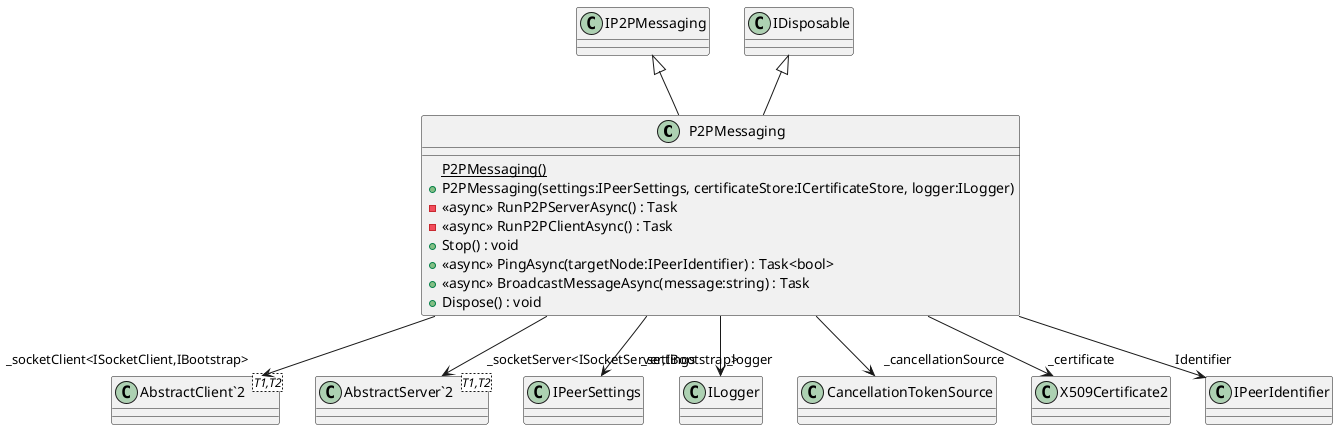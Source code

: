 @startuml
class P2PMessaging {
    {static} P2PMessaging()
    + P2PMessaging(settings:IPeerSettings, certificateStore:ICertificateStore, logger:ILogger)
    - <<async>> RunP2PServerAsync() : Task
    - <<async>> RunP2PClientAsync() : Task
    + Stop() : void
    + <<async>> PingAsync(targetNode:IPeerIdentifier) : Task<bool>
    + <<async>> BroadcastMessageAsync(message:string) : Task
    + Dispose() : void
}
class "AbstractClient`2"<T1,T2> {
}
class "AbstractServer`2"<T1,T2> {
}
IP2PMessaging <|-- P2PMessaging
IDisposable <|-- P2PMessaging
P2PMessaging --> "_settings" IPeerSettings
P2PMessaging --> "_logger" ILogger
P2PMessaging --> "_cancellationSource" CancellationTokenSource
P2PMessaging --> "_certificate" X509Certificate2
P2PMessaging --> "_socketClient<ISocketClient,IBootstrap>" "AbstractClient`2"
P2PMessaging --> "_socketServer<ISocketServer,IBootstrap>" "AbstractServer`2"
P2PMessaging --> "Identifier" IPeerIdentifier
@enduml
